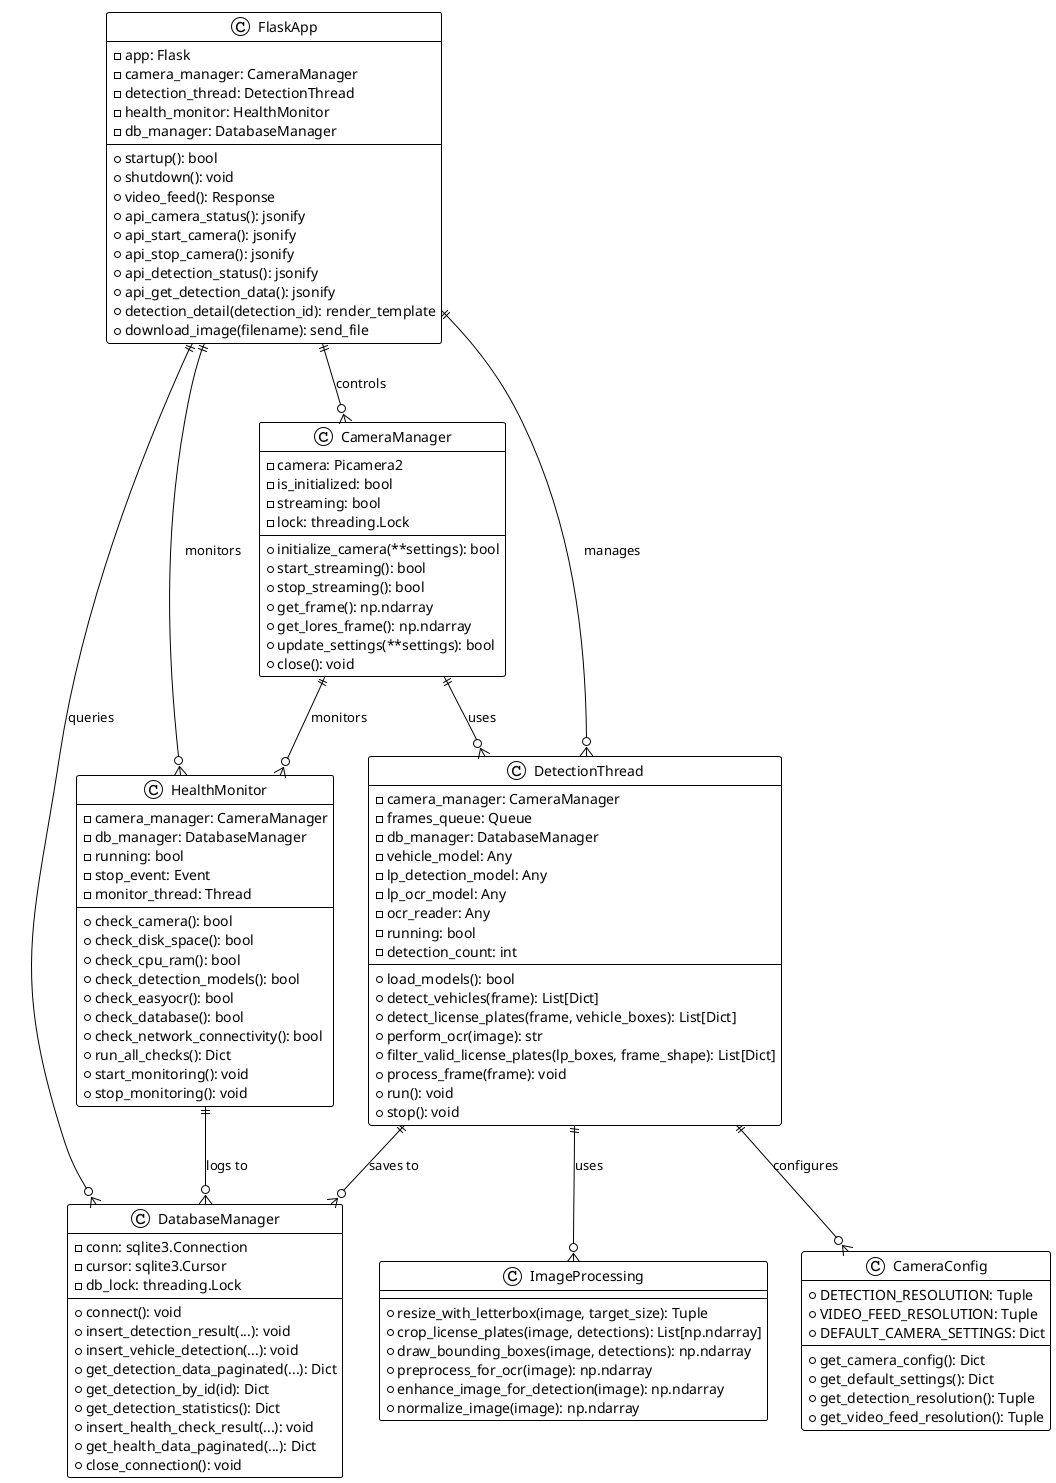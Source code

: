 @startuml Class Diagram
!theme plain
skinparam backgroundColor #FFFFFF

class CameraManager {
    -camera: Picamera2
    -is_initialized: bool
    -streaming: bool
    -lock: threading.Lock
    +initialize_camera(**settings): bool
    +start_streaming(): bool
    +stop_streaming(): bool
    +get_frame(): np.ndarray
    +get_lores_frame(): np.ndarray
    +update_settings(**settings): bool
    +close(): void
}

class DetectionThread {
    -camera_manager: CameraManager
    -frames_queue: Queue
    -db_manager: DatabaseManager
    -vehicle_model: Any
    -lp_detection_model: Any
    -lp_ocr_model: Any
    -ocr_reader: Any
    -running: bool
    -detection_count: int
    +load_models(): bool
    +detect_vehicles(frame): List[Dict]
    +detect_license_plates(frame, vehicle_boxes): List[Dict]
    +perform_ocr(image): str
    +filter_valid_license_plates(lp_boxes, frame_shape): List[Dict]
    +process_frame(frame): void
    +run(): void
    +stop(): void
}

class DatabaseManager {
    -conn: sqlite3.Connection
    -cursor: sqlite3.Cursor
    -db_lock: threading.Lock
    +connect(): void
    +insert_detection_result(...): void
    +insert_vehicle_detection(...): void
    +get_detection_data_paginated(...): Dict
    +get_detection_by_id(id): Dict
    +get_detection_statistics(): Dict
    +insert_health_check_result(...): void
    +get_health_data_paginated(...): Dict
    +close_connection(): void
}

class HealthMonitor {
    -camera_manager: CameraManager
    -db_manager: DatabaseManager
    -running: bool
    -stop_event: Event
    -monitor_thread: Thread
    +check_camera(): bool
    +check_disk_space(): bool
    +check_cpu_ram(): bool
    +check_detection_models(): bool
    +check_easyocr(): bool
    +check_database(): bool
    +check_network_connectivity(): bool
    +run_all_checks(): Dict
    +start_monitoring(): void
    +stop_monitoring(): void
}

class FlaskApp {
    -app: Flask
    -camera_manager: CameraManager
    -detection_thread: DetectionThread
    -health_monitor: HealthMonitor
    -db_manager: DatabaseManager
    +startup(): bool
    +shutdown(): void
    +video_feed(): Response
    +api_camera_status(): jsonify
    +api_start_camera(): jsonify
    +api_stop_camera(): jsonify
    +api_detection_status(): jsonify
    +api_get_detection_data(): jsonify
    +detection_detail(detection_id): render_template
    +download_image(filename): send_file
}

class ImageProcessing {
    +resize_with_letterbox(image, target_size): Tuple
    +crop_license_plates(image, detections): List[np.ndarray]
    +draw_bounding_boxes(image, detections): np.ndarray
    +preprocess_for_ocr(image): np.ndarray
    +enhance_image_for_detection(image): np.ndarray
    +normalize_image(image): np.ndarray
}

class CameraConfig {
    +DETECTION_RESOLUTION: Tuple
    +VIDEO_FEED_RESOLUTION: Tuple
    +DEFAULT_CAMERA_SETTINGS: Dict
    +get_camera_config(): Dict
    +get_default_settings(): Dict
    +get_detection_resolution(): Tuple
    +get_video_feed_resolution(): Tuple
}

' Relationships
CameraManager ||--o{ DetectionThread : uses
CameraManager ||--o{ HealthMonitor : monitors
DetectionThread ||--o{ DatabaseManager : saves to
DetectionThread ||--o{ ImageProcessing : uses
HealthMonitor ||--o{ DatabaseManager : logs to
FlaskApp ||--o{ CameraManager : controls
FlaskApp ||--o{ DetectionThread : manages
FlaskApp ||--o{ HealthMonitor : monitors
FlaskApp ||--o{ DatabaseManager : queries
DetectionThread ||--o{ CameraConfig : configures

@enduml


